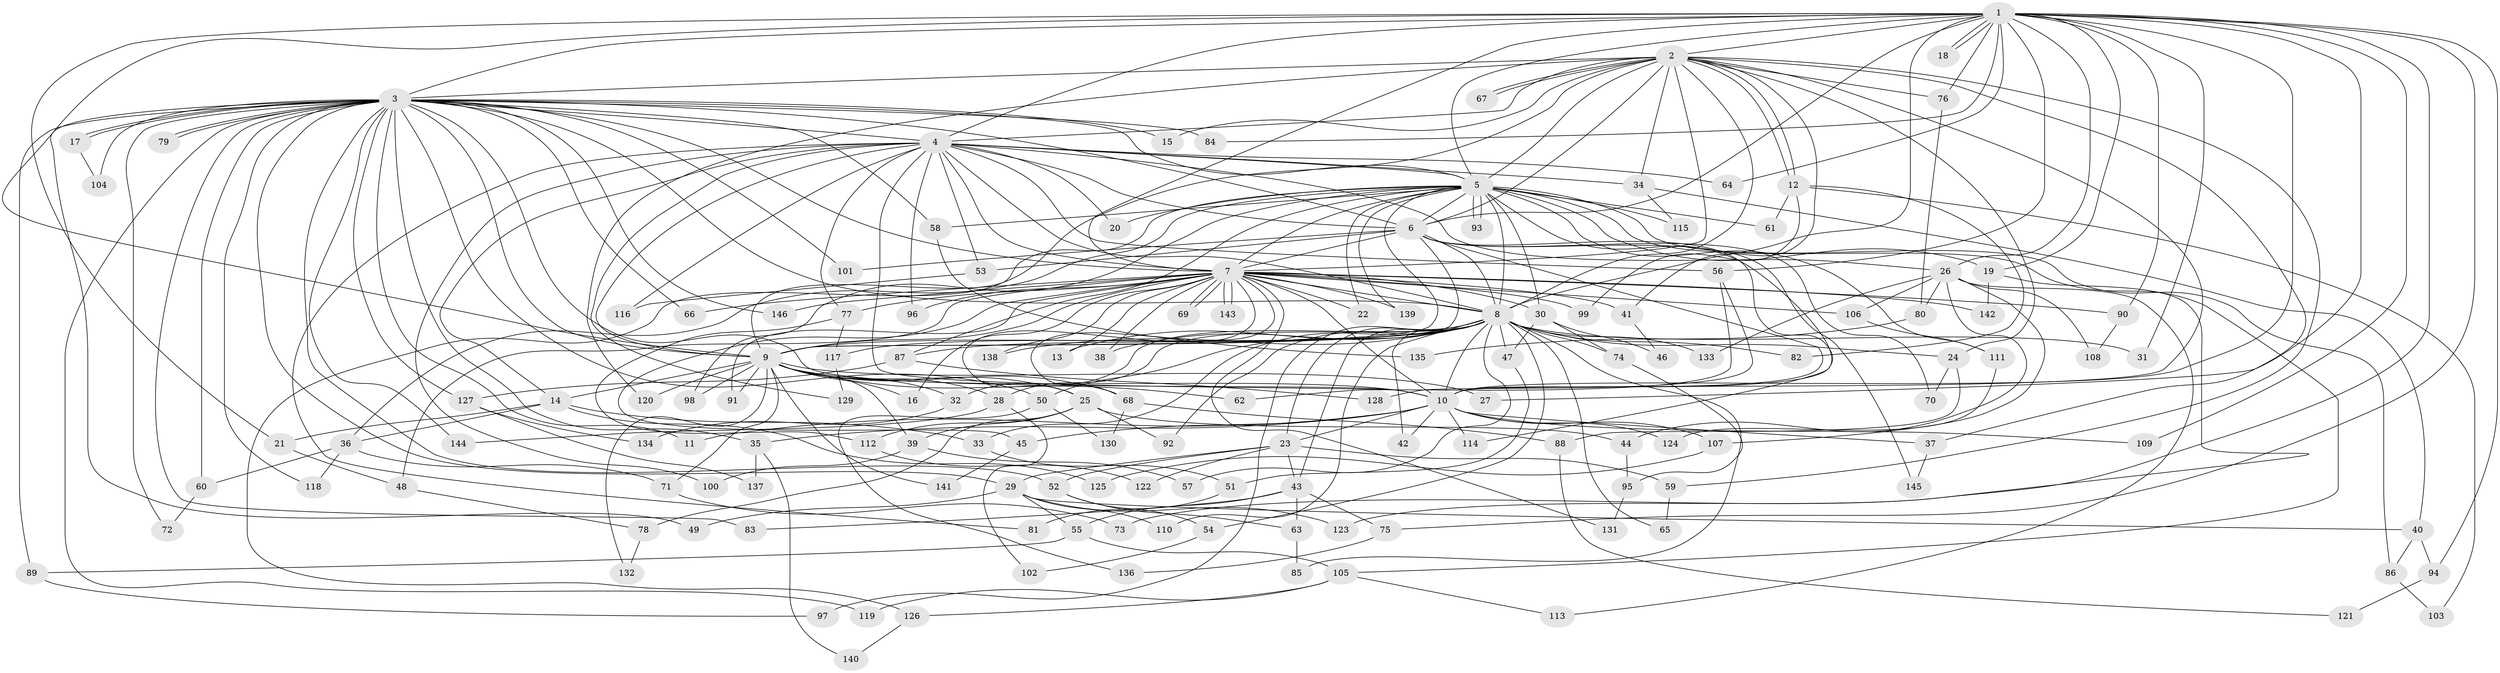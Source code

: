// coarse degree distribution, {25: 0.00847457627118644, 21: 0.00847457627118644, 34: 0.00847457627118644, 20: 0.01694915254237288, 24: 0.00847457627118644, 14: 0.00847457627118644, 35: 0.00847457627118644, 33: 0.00847457627118644, 23: 0.00847457627118644, 2: 0.5423728813559322, 6: 0.03389830508474576, 3: 0.16101694915254236, 4: 0.1271186440677966, 9: 0.01694915254237288, 7: 0.01694915254237288, 5: 0.01694915254237288}
// Generated by graph-tools (version 1.1) at 2025/41/03/06/25 10:41:44]
// undirected, 146 vertices, 317 edges
graph export_dot {
graph [start="1"]
  node [color=gray90,style=filled];
  1;
  2;
  3;
  4;
  5;
  6;
  7;
  8;
  9;
  10;
  11;
  12;
  13;
  14;
  15;
  16;
  17;
  18;
  19;
  20;
  21;
  22;
  23;
  24;
  25;
  26;
  27;
  28;
  29;
  30;
  31;
  32;
  33;
  34;
  35;
  36;
  37;
  38;
  39;
  40;
  41;
  42;
  43;
  44;
  45;
  46;
  47;
  48;
  49;
  50;
  51;
  52;
  53;
  54;
  55;
  56;
  57;
  58;
  59;
  60;
  61;
  62;
  63;
  64;
  65;
  66;
  67;
  68;
  69;
  70;
  71;
  72;
  73;
  74;
  75;
  76;
  77;
  78;
  79;
  80;
  81;
  82;
  83;
  84;
  85;
  86;
  87;
  88;
  89;
  90;
  91;
  92;
  93;
  94;
  95;
  96;
  97;
  98;
  99;
  100;
  101;
  102;
  103;
  104;
  105;
  106;
  107;
  108;
  109;
  110;
  111;
  112;
  113;
  114;
  115;
  116;
  117;
  118;
  119;
  120;
  121;
  122;
  123;
  124;
  125;
  126;
  127;
  128;
  129;
  130;
  131;
  132;
  133;
  134;
  135;
  136;
  137;
  138;
  139;
  140;
  141;
  142;
  143;
  144;
  145;
  146;
  1 -- 2;
  1 -- 3;
  1 -- 4;
  1 -- 5;
  1 -- 6;
  1 -- 7;
  1 -- 8;
  1 -- 9;
  1 -- 10;
  1 -- 18;
  1 -- 18;
  1 -- 19;
  1 -- 21;
  1 -- 26;
  1 -- 27;
  1 -- 31;
  1 -- 56;
  1 -- 64;
  1 -- 73;
  1 -- 75;
  1 -- 76;
  1 -- 84;
  1 -- 90;
  1 -- 94;
  1 -- 109;
  2 -- 3;
  2 -- 4;
  2 -- 5;
  2 -- 6;
  2 -- 7;
  2 -- 8;
  2 -- 9;
  2 -- 10;
  2 -- 12;
  2 -- 12;
  2 -- 15;
  2 -- 24;
  2 -- 34;
  2 -- 37;
  2 -- 41;
  2 -- 59;
  2 -- 67;
  2 -- 67;
  2 -- 76;
  2 -- 120;
  3 -- 4;
  3 -- 5;
  3 -- 6;
  3 -- 7;
  3 -- 8;
  3 -- 9;
  3 -- 10;
  3 -- 11;
  3 -- 15;
  3 -- 17;
  3 -- 17;
  3 -- 29;
  3 -- 35;
  3 -- 49;
  3 -- 50;
  3 -- 52;
  3 -- 58;
  3 -- 60;
  3 -- 66;
  3 -- 72;
  3 -- 79;
  3 -- 79;
  3 -- 83;
  3 -- 84;
  3 -- 89;
  3 -- 101;
  3 -- 104;
  3 -- 118;
  3 -- 119;
  3 -- 127;
  3 -- 144;
  3 -- 146;
  4 -- 5;
  4 -- 6;
  4 -- 7;
  4 -- 8;
  4 -- 9;
  4 -- 10;
  4 -- 14;
  4 -- 20;
  4 -- 26;
  4 -- 34;
  4 -- 53;
  4 -- 56;
  4 -- 64;
  4 -- 77;
  4 -- 81;
  4 -- 96;
  4 -- 100;
  4 -- 116;
  4 -- 129;
  5 -- 6;
  5 -- 7;
  5 -- 8;
  5 -- 9;
  5 -- 10;
  5 -- 19;
  5 -- 20;
  5 -- 22;
  5 -- 30;
  5 -- 36;
  5 -- 58;
  5 -- 61;
  5 -- 86;
  5 -- 87;
  5 -- 93;
  5 -- 93;
  5 -- 98;
  5 -- 105;
  5 -- 111;
  5 -- 115;
  5 -- 126;
  5 -- 139;
  6 -- 7;
  6 -- 8;
  6 -- 9;
  6 -- 10;
  6 -- 53;
  6 -- 70;
  6 -- 101;
  6 -- 114;
  6 -- 145;
  7 -- 8;
  7 -- 9;
  7 -- 10;
  7 -- 13;
  7 -- 16;
  7 -- 22;
  7 -- 25;
  7 -- 30;
  7 -- 38;
  7 -- 41;
  7 -- 45;
  7 -- 48;
  7 -- 66;
  7 -- 68;
  7 -- 69;
  7 -- 69;
  7 -- 77;
  7 -- 90;
  7 -- 91;
  7 -- 96;
  7 -- 99;
  7 -- 106;
  7 -- 131;
  7 -- 138;
  7 -- 139;
  7 -- 142;
  7 -- 143;
  7 -- 143;
  7 -- 146;
  8 -- 9;
  8 -- 10;
  8 -- 13;
  8 -- 23;
  8 -- 24;
  8 -- 28;
  8 -- 31;
  8 -- 32;
  8 -- 33;
  8 -- 38;
  8 -- 42;
  8 -- 43;
  8 -- 47;
  8 -- 50;
  8 -- 54;
  8 -- 57;
  8 -- 65;
  8 -- 74;
  8 -- 82;
  8 -- 85;
  8 -- 87;
  8 -- 92;
  8 -- 97;
  8 -- 110;
  8 -- 117;
  8 -- 133;
  8 -- 138;
  9 -- 10;
  9 -- 14;
  9 -- 16;
  9 -- 25;
  9 -- 27;
  9 -- 28;
  9 -- 32;
  9 -- 39;
  9 -- 62;
  9 -- 68;
  9 -- 71;
  9 -- 91;
  9 -- 98;
  9 -- 120;
  9 -- 132;
  9 -- 141;
  10 -- 11;
  10 -- 23;
  10 -- 35;
  10 -- 37;
  10 -- 42;
  10 -- 45;
  10 -- 107;
  10 -- 109;
  10 -- 114;
  10 -- 124;
  12 -- 61;
  12 -- 82;
  12 -- 99;
  12 -- 103;
  14 -- 21;
  14 -- 33;
  14 -- 36;
  14 -- 125;
  17 -- 104;
  19 -- 123;
  19 -- 142;
  21 -- 48;
  23 -- 29;
  23 -- 43;
  23 -- 52;
  23 -- 59;
  23 -- 122;
  24 -- 70;
  24 -- 88;
  25 -- 39;
  25 -- 44;
  25 -- 78;
  25 -- 92;
  25 -- 112;
  26 -- 44;
  26 -- 80;
  26 -- 106;
  26 -- 107;
  26 -- 108;
  26 -- 113;
  26 -- 133;
  28 -- 102;
  28 -- 144;
  29 -- 40;
  29 -- 49;
  29 -- 55;
  29 -- 110;
  29 -- 123;
  30 -- 46;
  30 -- 47;
  30 -- 74;
  32 -- 134;
  33 -- 51;
  34 -- 40;
  34 -- 115;
  35 -- 137;
  35 -- 140;
  36 -- 60;
  36 -- 71;
  36 -- 118;
  37 -- 145;
  39 -- 57;
  39 -- 100;
  40 -- 86;
  40 -- 94;
  41 -- 46;
  43 -- 55;
  43 -- 63;
  43 -- 75;
  43 -- 83;
  44 -- 95;
  45 -- 141;
  47 -- 51;
  48 -- 78;
  50 -- 130;
  50 -- 136;
  51 -- 81;
  52 -- 54;
  52 -- 63;
  53 -- 116;
  54 -- 102;
  55 -- 89;
  55 -- 105;
  56 -- 62;
  56 -- 128;
  58 -- 135;
  59 -- 65;
  60 -- 72;
  63 -- 85;
  68 -- 88;
  68 -- 130;
  71 -- 73;
  74 -- 95;
  75 -- 136;
  76 -- 80;
  77 -- 112;
  77 -- 117;
  78 -- 132;
  80 -- 135;
  86 -- 103;
  87 -- 127;
  87 -- 128;
  88 -- 121;
  89 -- 97;
  90 -- 108;
  94 -- 121;
  95 -- 131;
  105 -- 113;
  105 -- 119;
  105 -- 126;
  106 -- 111;
  107 -- 125;
  111 -- 124;
  112 -- 122;
  117 -- 129;
  126 -- 140;
  127 -- 134;
  127 -- 137;
}

